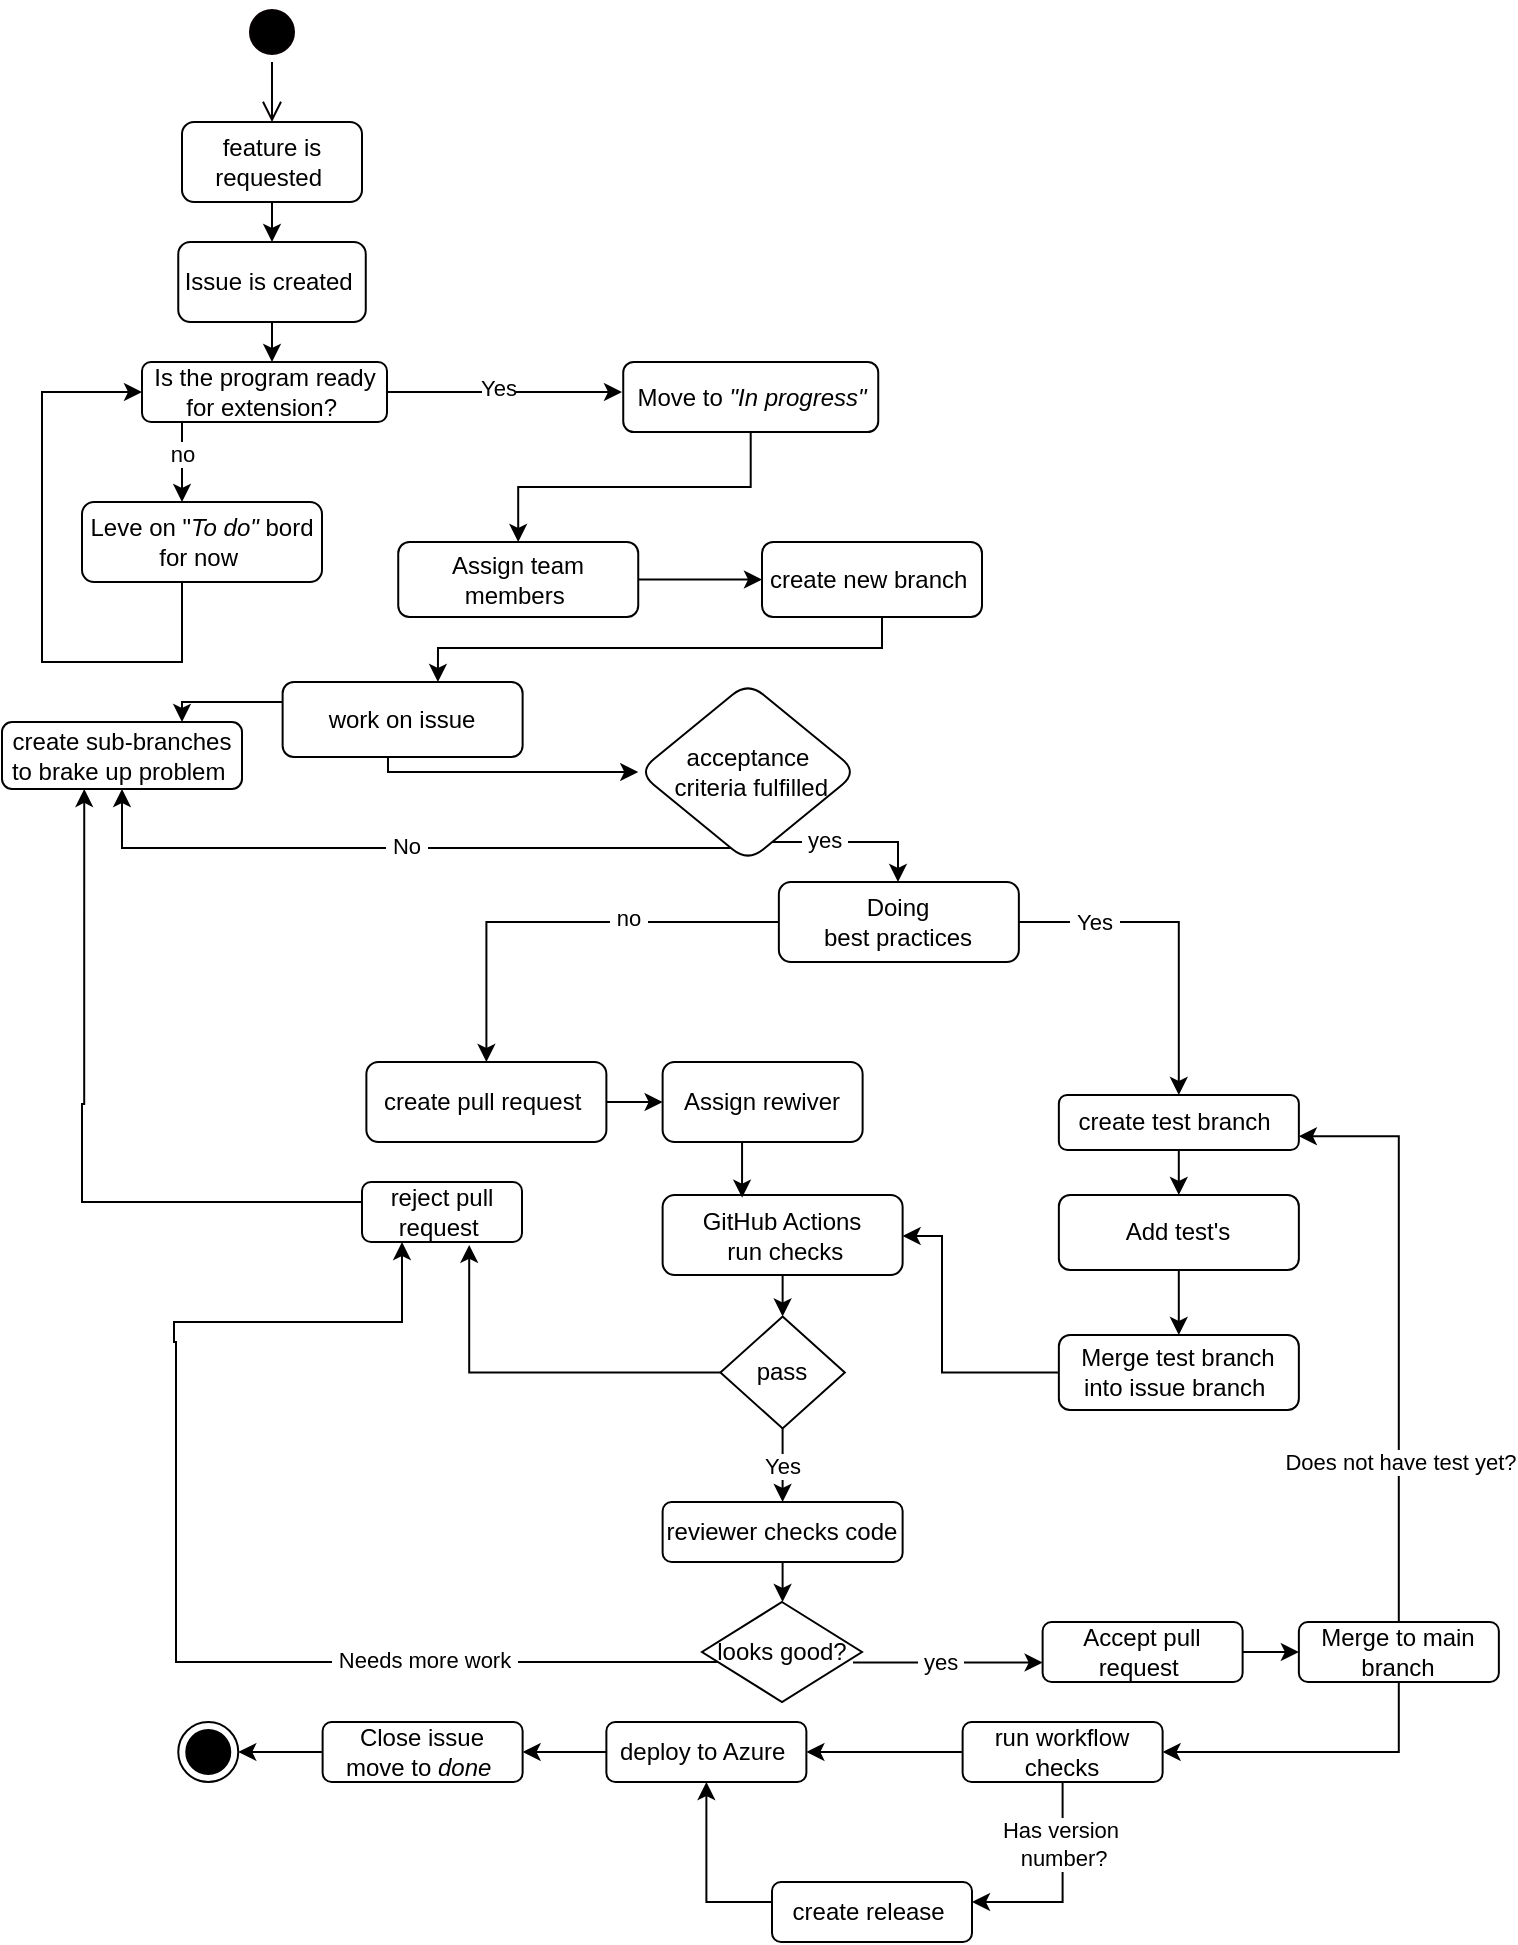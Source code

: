 <mxfile version="25.0.3">
  <diagram name="Page-1" id="btFddj9u0zUwPqEDD4T_">
    <mxGraphModel dx="667" dy="461" grid="1" gridSize="10" guides="1" tooltips="1" connect="1" arrows="1" fold="1" page="1" pageScale="1" pageWidth="827" pageHeight="1169" math="0" shadow="0">
      <root>
        <mxCell id="0" />
        <mxCell id="1" parent="0" />
        <mxCell id="urpMWXQShQDzjycf4EHo-1" value="" style="ellipse;html=1;shape=startState;fillColor=#000000;strokeColor=#080000;" vertex="1" parent="1">
          <mxGeometry x="130" y="80" width="30" height="30" as="geometry" />
        </mxCell>
        <mxCell id="urpMWXQShQDzjycf4EHo-2" value="" style="edgeStyle=orthogonalEdgeStyle;html=1;verticalAlign=bottom;endArrow=open;endSize=8;strokeColor=#050000;rounded=0;entryX=0.5;entryY=0;entryDx=0;entryDy=0;" edge="1" source="urpMWXQShQDzjycf4EHo-1" parent="1" target="urpMWXQShQDzjycf4EHo-3">
          <mxGeometry relative="1" as="geometry">
            <mxPoint x="145" y="150" as="targetPoint" />
          </mxGeometry>
        </mxCell>
        <mxCell id="urpMWXQShQDzjycf4EHo-5" value="" style="edgeStyle=orthogonalEdgeStyle;rounded=0;orthogonalLoop=1;jettySize=auto;html=1;" edge="1" parent="1" source="urpMWXQShQDzjycf4EHo-3" target="urpMWXQShQDzjycf4EHo-4">
          <mxGeometry relative="1" as="geometry">
            <Array as="points">
              <mxPoint x="145" y="210" />
              <mxPoint x="145" y="210" />
            </Array>
          </mxGeometry>
        </mxCell>
        <mxCell id="urpMWXQShQDzjycf4EHo-3" value="feature is requested&amp;nbsp;" style="rounded=1;whiteSpace=wrap;html=1;" vertex="1" parent="1">
          <mxGeometry x="100" y="140" width="90" height="40" as="geometry" />
        </mxCell>
        <mxCell id="urpMWXQShQDzjycf4EHo-9" value="" style="edgeStyle=orthogonalEdgeStyle;rounded=0;orthogonalLoop=1;jettySize=auto;html=1;" edge="1" parent="1" source="urpMWXQShQDzjycf4EHo-4">
          <mxGeometry relative="1" as="geometry">
            <mxPoint x="145" y="260" as="targetPoint" />
            <Array as="points">
              <mxPoint x="145" y="250" />
              <mxPoint x="145" y="250" />
            </Array>
          </mxGeometry>
        </mxCell>
        <mxCell id="urpMWXQShQDzjycf4EHo-4" value="Issue is created&amp;nbsp;" style="whiteSpace=wrap;html=1;rounded=1;" vertex="1" parent="1">
          <mxGeometry x="98.13" y="200" width="93.75" height="40" as="geometry" />
        </mxCell>
        <mxCell id="urpMWXQShQDzjycf4EHo-16" value="" style="edgeStyle=orthogonalEdgeStyle;rounded=0;orthogonalLoop=1;jettySize=auto;html=1;" edge="1" parent="1" source="urpMWXQShQDzjycf4EHo-8" target="urpMWXQShQDzjycf4EHo-15">
          <mxGeometry relative="1" as="geometry">
            <Array as="points">
              <mxPoint x="100" y="310" />
              <mxPoint x="100" y="310" />
            </Array>
          </mxGeometry>
        </mxCell>
        <mxCell id="urpMWXQShQDzjycf4EHo-22" value="no" style="edgeLabel;html=1;align=center;verticalAlign=middle;resizable=0;points=[];" vertex="1" connectable="0" parent="urpMWXQShQDzjycf4EHo-16">
          <mxGeometry x="-0.2" relative="1" as="geometry">
            <mxPoint as="offset" />
          </mxGeometry>
        </mxCell>
        <mxCell id="urpMWXQShQDzjycf4EHo-120" style="edgeStyle=orthogonalEdgeStyle;rounded=0;orthogonalLoop=1;jettySize=auto;html=1;" edge="1" parent="1" source="urpMWXQShQDzjycf4EHo-8">
          <mxGeometry relative="1" as="geometry">
            <mxPoint x="320" y="275" as="targetPoint" />
          </mxGeometry>
        </mxCell>
        <mxCell id="urpMWXQShQDzjycf4EHo-121" value="Yes" style="edgeLabel;html=1;align=center;verticalAlign=middle;resizable=0;points=[];" vertex="1" connectable="0" parent="urpMWXQShQDzjycf4EHo-120">
          <mxGeometry x="-0.076" y="2" relative="1" as="geometry">
            <mxPoint x="1" as="offset" />
          </mxGeometry>
        </mxCell>
        <mxCell id="urpMWXQShQDzjycf4EHo-8" value="Is the program ready for extension?&amp;nbsp;" style="whiteSpace=wrap;html=1;rounded=1;" vertex="1" parent="1">
          <mxGeometry x="80" y="260" width="122.5" height="30" as="geometry" />
        </mxCell>
        <mxCell id="urpMWXQShQDzjycf4EHo-61" style="edgeStyle=orthogonalEdgeStyle;rounded=0;orthogonalLoop=1;jettySize=auto;html=1;entryX=0;entryY=0.5;entryDx=0;entryDy=0;" edge="1" parent="1" source="urpMWXQShQDzjycf4EHo-15" target="urpMWXQShQDzjycf4EHo-8">
          <mxGeometry relative="1" as="geometry">
            <Array as="points">
              <mxPoint x="100" y="410" />
              <mxPoint x="30" y="410" />
              <mxPoint x="30" y="275" />
            </Array>
          </mxGeometry>
        </mxCell>
        <mxCell id="urpMWXQShQDzjycf4EHo-15" value="Leve on &quot;&lt;i&gt;To do&quot;&lt;/i&gt; bord for now&amp;nbsp;" style="whiteSpace=wrap;html=1;rounded=1;" vertex="1" parent="1">
          <mxGeometry x="50" y="330" width="120" height="40" as="geometry" />
        </mxCell>
        <mxCell id="urpMWXQShQDzjycf4EHo-25" value="" style="edgeStyle=orthogonalEdgeStyle;rounded=0;orthogonalLoop=1;jettySize=auto;html=1;" edge="1" parent="1" source="urpMWXQShQDzjycf4EHo-20" target="urpMWXQShQDzjycf4EHo-24">
          <mxGeometry relative="1" as="geometry" />
        </mxCell>
        <mxCell id="urpMWXQShQDzjycf4EHo-20" value="Move to&lt;i&gt;&amp;nbsp;&quot;In progress&quot;&lt;/i&gt;" style="whiteSpace=wrap;html=1;rounded=1;" vertex="1" parent="1">
          <mxGeometry x="320.62" y="260" width="127.5" height="35" as="geometry" />
        </mxCell>
        <mxCell id="urpMWXQShQDzjycf4EHo-31" value="" style="edgeStyle=orthogonalEdgeStyle;rounded=0;orthogonalLoop=1;jettySize=auto;html=1;" edge="1" parent="1" source="urpMWXQShQDzjycf4EHo-24" target="urpMWXQShQDzjycf4EHo-30">
          <mxGeometry relative="1" as="geometry" />
        </mxCell>
        <mxCell id="urpMWXQShQDzjycf4EHo-24" value="Assign team members&amp;nbsp;" style="whiteSpace=wrap;html=1;rounded=1;" vertex="1" parent="1">
          <mxGeometry x="208.12" y="350" width="120" height="37.5" as="geometry" />
        </mxCell>
        <mxCell id="urpMWXQShQDzjycf4EHo-33" value="" style="edgeStyle=orthogonalEdgeStyle;rounded=0;orthogonalLoop=1;jettySize=auto;html=1;exitX=0;exitY=1;exitDx=0;exitDy=0;entryX=0.647;entryY=0;entryDx=0;entryDy=0;entryPerimeter=0;" edge="1" parent="1" target="urpMWXQShQDzjycf4EHo-32">
          <mxGeometry relative="1" as="geometry">
            <mxPoint x="390.31" y="370" as="sourcePoint" />
            <mxPoint x="231.26" y="410.513" as="targetPoint" />
            <Array as="points">
              <mxPoint x="450" y="370" />
              <mxPoint x="450" y="403" />
              <mxPoint x="228" y="403" />
            </Array>
          </mxGeometry>
        </mxCell>
        <mxCell id="urpMWXQShQDzjycf4EHo-30" value="create new branch&amp;nbsp;" style="whiteSpace=wrap;html=1;rounded=1;" vertex="1" parent="1">
          <mxGeometry x="390" y="350" width="110" height="37.5" as="geometry" />
        </mxCell>
        <mxCell id="urpMWXQShQDzjycf4EHo-128" value="" style="edgeStyle=orthogonalEdgeStyle;rounded=0;orthogonalLoop=1;jettySize=auto;html=1;" edge="1" parent="1" source="urpMWXQShQDzjycf4EHo-32" target="urpMWXQShQDzjycf4EHo-34">
          <mxGeometry relative="1" as="geometry">
            <Array as="points">
              <mxPoint x="100" y="430" />
            </Array>
          </mxGeometry>
        </mxCell>
        <mxCell id="urpMWXQShQDzjycf4EHo-134" value="" style="edgeStyle=orthogonalEdgeStyle;rounded=0;orthogonalLoop=1;jettySize=auto;html=1;exitX=0.439;exitY=1.013;exitDx=0;exitDy=0;exitPerimeter=0;entryX=0;entryY=0.5;entryDx=0;entryDy=0;" edge="1" parent="1" source="urpMWXQShQDzjycf4EHo-32" target="urpMWXQShQDzjycf4EHo-133">
          <mxGeometry relative="1" as="geometry">
            <mxPoint x="270.31" y="464.5" as="sourcePoint" />
            <mxPoint x="353.714" y="464.5" as="targetPoint" />
            <Array as="points">
              <mxPoint x="203" y="465" />
            </Array>
          </mxGeometry>
        </mxCell>
        <mxCell id="urpMWXQShQDzjycf4EHo-32" value="work on issue" style="whiteSpace=wrap;html=1;rounded=1;" vertex="1" parent="1">
          <mxGeometry x="150.31" y="420" width="120" height="37.5" as="geometry" />
        </mxCell>
        <mxCell id="urpMWXQShQDzjycf4EHo-34" value="create sub-branches to brake up problem&amp;nbsp;" style="whiteSpace=wrap;html=1;rounded=1;" vertex="1" parent="1">
          <mxGeometry x="10" y="440" width="120" height="33.5" as="geometry" />
        </mxCell>
        <mxCell id="urpMWXQShQDzjycf4EHo-55" value="" style="edgeStyle=orthogonalEdgeStyle;rounded=0;orthogonalLoop=1;jettySize=auto;html=1;exitX=1;exitY=1;exitDx=0;exitDy=0;" edge="1" parent="1" source="urpMWXQShQDzjycf4EHo-133" target="urpMWXQShQDzjycf4EHo-54">
          <mxGeometry relative="1" as="geometry">
            <mxPoint x="388.4" y="483.5" as="sourcePoint" />
            <Array as="points">
              <mxPoint x="388" y="488" />
              <mxPoint x="388" y="500" />
              <mxPoint x="458" y="500" />
            </Array>
          </mxGeometry>
        </mxCell>
        <mxCell id="urpMWXQShQDzjycf4EHo-56" value="&amp;nbsp;yes&amp;nbsp;" style="edgeLabel;html=1;align=center;verticalAlign=middle;resizable=0;points=[];" vertex="1" connectable="0" parent="urpMWXQShQDzjycf4EHo-55">
          <mxGeometry x="-0.193" y="1" relative="1" as="geometry">
            <mxPoint x="17" as="offset" />
          </mxGeometry>
        </mxCell>
        <mxCell id="urpMWXQShQDzjycf4EHo-40" style="edgeStyle=orthogonalEdgeStyle;rounded=0;orthogonalLoop=1;jettySize=auto;html=1;entryX=0.5;entryY=1;entryDx=0;entryDy=0;exitX=0.407;exitY=0.867;exitDx=0;exitDy=0;exitPerimeter=0;" edge="1" parent="1" source="urpMWXQShQDzjycf4EHo-133" target="urpMWXQShQDzjycf4EHo-34">
          <mxGeometry relative="1" as="geometry">
            <mxPoint x="378.95" y="483.162" as="sourcePoint" />
            <mxPoint x="248.43" y="483.988" as="targetPoint" />
            <Array as="points">
              <mxPoint x="385" y="498" />
              <mxPoint x="385" y="490" />
              <mxPoint x="379" y="490" />
              <mxPoint x="379" y="503" />
              <mxPoint x="70" y="503" />
            </Array>
          </mxGeometry>
        </mxCell>
        <mxCell id="urpMWXQShQDzjycf4EHo-41" value="&amp;nbsp;No&amp;nbsp;" style="edgeLabel;html=1;align=center;verticalAlign=middle;resizable=0;points=[];" vertex="1" connectable="0" parent="urpMWXQShQDzjycf4EHo-40">
          <mxGeometry x="0.142" y="-1" relative="1" as="geometry">
            <mxPoint x="9" as="offset" />
          </mxGeometry>
        </mxCell>
        <mxCell id="urpMWXQShQDzjycf4EHo-46" value="" style="edgeStyle=orthogonalEdgeStyle;rounded=0;orthogonalLoop=1;jettySize=auto;html=1;" edge="1" parent="1" source="urpMWXQShQDzjycf4EHo-42" target="urpMWXQShQDzjycf4EHo-45">
          <mxGeometry relative="1" as="geometry" />
        </mxCell>
        <mxCell id="urpMWXQShQDzjycf4EHo-42" value="create test branch&amp;nbsp;" style="whiteSpace=wrap;html=1;rounded=1;" vertex="1" parent="1">
          <mxGeometry x="538.43" y="626.5" width="120" height="27.5" as="geometry" />
        </mxCell>
        <mxCell id="urpMWXQShQDzjycf4EHo-48" value="" style="edgeStyle=orthogonalEdgeStyle;rounded=0;orthogonalLoop=1;jettySize=auto;html=1;" edge="1" parent="1" source="urpMWXQShQDzjycf4EHo-45" target="urpMWXQShQDzjycf4EHo-47">
          <mxGeometry relative="1" as="geometry" />
        </mxCell>
        <mxCell id="urpMWXQShQDzjycf4EHo-45" value="Add test&#39;s" style="whiteSpace=wrap;html=1;rounded=1;" vertex="1" parent="1">
          <mxGeometry x="538.43" y="676.5" width="120" height="37.5" as="geometry" />
        </mxCell>
        <mxCell id="urpMWXQShQDzjycf4EHo-50" value="" style="edgeStyle=orthogonalEdgeStyle;rounded=0;orthogonalLoop=1;jettySize=auto;html=1;" edge="1" parent="1" target="urpMWXQShQDzjycf4EHo-49">
          <mxGeometry relative="1" as="geometry">
            <mxPoint x="588.43" y="765.25" as="sourcePoint" />
            <Array as="points">
              <mxPoint x="480" y="765" />
              <mxPoint x="480" y="697" />
            </Array>
          </mxGeometry>
        </mxCell>
        <mxCell id="urpMWXQShQDzjycf4EHo-47" value="Merge test branch into issue branch&amp;nbsp;" style="whiteSpace=wrap;html=1;rounded=1;" vertex="1" parent="1">
          <mxGeometry x="538.43" y="746.5" width="120" height="37.5" as="geometry" />
        </mxCell>
        <mxCell id="urpMWXQShQDzjycf4EHo-130" style="edgeStyle=orthogonalEdgeStyle;rounded=0;orthogonalLoop=1;jettySize=auto;html=1;exitX=0.5;exitY=1;exitDx=0;exitDy=0;entryX=0.5;entryY=0;entryDx=0;entryDy=0;" edge="1" parent="1" source="urpMWXQShQDzjycf4EHo-49" target="urpMWXQShQDzjycf4EHo-135">
          <mxGeometry relative="1" as="geometry">
            <mxPoint x="400.31" y="730" as="targetPoint" />
          </mxGeometry>
        </mxCell>
        <mxCell id="urpMWXQShQDzjycf4EHo-49" value="GitHub Actions&lt;div&gt;&amp;nbsp;run checks&lt;/div&gt;" style="whiteSpace=wrap;html=1;rounded=1;" vertex="1" parent="1">
          <mxGeometry x="340.31" y="676.5" width="120" height="40" as="geometry" />
        </mxCell>
        <mxCell id="urpMWXQShQDzjycf4EHo-57" style="edgeStyle=orthogonalEdgeStyle;rounded=0;orthogonalLoop=1;jettySize=auto;html=1;" edge="1" parent="1" source="urpMWXQShQDzjycf4EHo-54" target="urpMWXQShQDzjycf4EHo-42">
          <mxGeometry relative="1" as="geometry" />
        </mxCell>
        <mxCell id="urpMWXQShQDzjycf4EHo-58" value="&amp;nbsp;Yes&amp;nbsp;" style="edgeLabel;html=1;align=center;verticalAlign=middle;resizable=0;points=[];" vertex="1" connectable="0" parent="urpMWXQShQDzjycf4EHo-57">
          <mxGeometry x="-0.552" relative="1" as="geometry">
            <mxPoint as="offset" />
          </mxGeometry>
        </mxCell>
        <mxCell id="urpMWXQShQDzjycf4EHo-60" value="" style="edgeStyle=orthogonalEdgeStyle;rounded=0;orthogonalLoop=1;jettySize=auto;html=1;" edge="1" parent="1" source="urpMWXQShQDzjycf4EHo-54" target="urpMWXQShQDzjycf4EHo-59">
          <mxGeometry relative="1" as="geometry" />
        </mxCell>
        <mxCell id="urpMWXQShQDzjycf4EHo-71" value="&amp;nbsp;no&amp;nbsp;" style="edgeLabel;html=1;align=center;verticalAlign=middle;resizable=0;points=[];" vertex="1" connectable="0" parent="urpMWXQShQDzjycf4EHo-60">
          <mxGeometry x="-0.297" y="-2" relative="1" as="geometry">
            <mxPoint as="offset" />
          </mxGeometry>
        </mxCell>
        <mxCell id="urpMWXQShQDzjycf4EHo-54" value="Doing&lt;div&gt;&amp;nbsp;best practices&amp;nbsp;&lt;/div&gt;" style="whiteSpace=wrap;html=1;rounded=1;" vertex="1" parent="1">
          <mxGeometry x="398.43" y="520" width="120" height="40" as="geometry" />
        </mxCell>
        <mxCell id="urpMWXQShQDzjycf4EHo-64" value="" style="edgeStyle=orthogonalEdgeStyle;rounded=0;orthogonalLoop=1;jettySize=auto;html=1;" edge="1" parent="1" source="urpMWXQShQDzjycf4EHo-59" target="urpMWXQShQDzjycf4EHo-63">
          <mxGeometry relative="1" as="geometry" />
        </mxCell>
        <mxCell id="urpMWXQShQDzjycf4EHo-59" value="create pull request&amp;nbsp;" style="whiteSpace=wrap;html=1;rounded=1;" vertex="1" parent="1">
          <mxGeometry x="192.19" y="610" width="120" height="40" as="geometry" />
        </mxCell>
        <mxCell id="urpMWXQShQDzjycf4EHo-63" value="Assign rewiver" style="whiteSpace=wrap;html=1;rounded=1;" vertex="1" parent="1">
          <mxGeometry x="340.31" y="610" width="100" height="40" as="geometry" />
        </mxCell>
        <mxCell id="urpMWXQShQDzjycf4EHo-70" style="edgeStyle=orthogonalEdgeStyle;rounded=0;orthogonalLoop=1;jettySize=auto;html=1;entryX=0.331;entryY=0.033;entryDx=0;entryDy=0;entryPerimeter=0;" edge="1" parent="1" source="urpMWXQShQDzjycf4EHo-63" target="urpMWXQShQDzjycf4EHo-49">
          <mxGeometry relative="1" as="geometry">
            <Array as="points">
              <mxPoint x="380" y="630" />
            </Array>
          </mxGeometry>
        </mxCell>
        <mxCell id="urpMWXQShQDzjycf4EHo-95" value="Yes" style="edgeStyle=orthogonalEdgeStyle;rounded=0;orthogonalLoop=1;jettySize=auto;html=1;" edge="1" parent="1" source="urpMWXQShQDzjycf4EHo-135" target="urpMWXQShQDzjycf4EHo-94">
          <mxGeometry relative="1" as="geometry">
            <mxPoint x="400.31" y="760" as="sourcePoint" />
          </mxGeometry>
        </mxCell>
        <mxCell id="urpMWXQShQDzjycf4EHo-79" value="reject pull request&amp;nbsp;" style="rounded=1;whiteSpace=wrap;html=1;" vertex="1" parent="1">
          <mxGeometry x="190" y="670" width="80" height="30" as="geometry" />
        </mxCell>
        <mxCell id="urpMWXQShQDzjycf4EHo-92" style="edgeStyle=orthogonalEdgeStyle;rounded=0;orthogonalLoop=1;jettySize=auto;html=1;entryX=0.344;entryY=0.957;entryDx=0;entryDy=0;entryPerimeter=0;exitX=0;exitY=0.5;exitDx=0;exitDy=0;" edge="1" parent="1" source="urpMWXQShQDzjycf4EHo-79">
          <mxGeometry relative="1" as="geometry">
            <mxPoint x="110" y="660" as="sourcePoint" />
            <mxPoint x="51.12" y="473.498" as="targetPoint" />
            <Array as="points">
              <mxPoint x="190" y="680" />
              <mxPoint x="50" y="680" />
              <mxPoint x="50" y="631" />
              <mxPoint x="51" y="631" />
            </Array>
          </mxGeometry>
        </mxCell>
        <mxCell id="urpMWXQShQDzjycf4EHo-97" value="" style="edgeStyle=orthogonalEdgeStyle;rounded=0;orthogonalLoop=1;jettySize=auto;html=1;" edge="1" parent="1" source="urpMWXQShQDzjycf4EHo-94">
          <mxGeometry relative="1" as="geometry">
            <mxPoint x="400" y="880" as="targetPoint" />
          </mxGeometry>
        </mxCell>
        <mxCell id="urpMWXQShQDzjycf4EHo-94" value="reviewer checks code" style="whiteSpace=wrap;html=1;rounded=1;" vertex="1" parent="1">
          <mxGeometry x="340.31" y="830" width="120" height="30" as="geometry" />
        </mxCell>
        <mxCell id="urpMWXQShQDzjycf4EHo-102" style="edgeStyle=orthogonalEdgeStyle;rounded=0;orthogonalLoop=1;jettySize=auto;html=1;entryX=0.25;entryY=1;entryDx=0;entryDy=0;" edge="1" parent="1" source="urpMWXQShQDzjycf4EHo-138" target="urpMWXQShQDzjycf4EHo-79">
          <mxGeometry relative="1" as="geometry">
            <mxPoint x="196" y="720" as="targetPoint" />
            <mxPoint x="350.31" y="905" as="sourcePoint" />
            <Array as="points">
              <mxPoint x="97" y="910" />
              <mxPoint x="97" y="750" />
              <mxPoint x="96" y="750" />
              <mxPoint x="96" y="740" />
              <mxPoint x="210" y="740" />
            </Array>
          </mxGeometry>
        </mxCell>
        <mxCell id="urpMWXQShQDzjycf4EHo-103" value="&amp;nbsp;Needs more work&amp;nbsp;" style="edgeLabel;html=1;align=center;verticalAlign=middle;resizable=0;points=[];" vertex="1" connectable="0" parent="urpMWXQShQDzjycf4EHo-102">
          <mxGeometry x="-0.428" y="-1" relative="1" as="geometry">
            <mxPoint x="23" as="offset" />
          </mxGeometry>
        </mxCell>
        <mxCell id="urpMWXQShQDzjycf4EHo-105" value="" style="edgeStyle=orthogonalEdgeStyle;rounded=0;orthogonalLoop=1;jettySize=auto;html=1;exitX=0.944;exitY=0.605;exitDx=0;exitDy=0;exitPerimeter=0;" edge="1" parent="1" source="urpMWXQShQDzjycf4EHo-138" target="urpMWXQShQDzjycf4EHo-104">
          <mxGeometry relative="1" as="geometry">
            <mxPoint x="450.31" y="905" as="sourcePoint" />
            <Array as="points">
              <mxPoint x="510" y="910" />
              <mxPoint x="510" y="910" />
            </Array>
          </mxGeometry>
        </mxCell>
        <mxCell id="urpMWXQShQDzjycf4EHo-106" value="&amp;nbsp;yes&amp;nbsp;" style="edgeLabel;html=1;align=center;verticalAlign=middle;resizable=0;points=[];" vertex="1" connectable="0" parent="urpMWXQShQDzjycf4EHo-105">
          <mxGeometry x="-0.092" y="1" relative="1" as="geometry">
            <mxPoint as="offset" />
          </mxGeometry>
        </mxCell>
        <mxCell id="urpMWXQShQDzjycf4EHo-108" value="" style="edgeStyle=orthogonalEdgeStyle;rounded=0;orthogonalLoop=1;jettySize=auto;html=1;" edge="1" parent="1" source="urpMWXQShQDzjycf4EHo-104" target="urpMWXQShQDzjycf4EHo-107">
          <mxGeometry relative="1" as="geometry" />
        </mxCell>
        <mxCell id="urpMWXQShQDzjycf4EHo-104" value="Accept pull request&amp;nbsp;" style="whiteSpace=wrap;html=1;rounded=1;" vertex="1" parent="1">
          <mxGeometry x="530.31" y="890" width="100" height="30" as="geometry" />
        </mxCell>
        <mxCell id="urpMWXQShQDzjycf4EHo-110" value="" style="edgeStyle=orthogonalEdgeStyle;rounded=0;orthogonalLoop=1;jettySize=auto;html=1;" edge="1" parent="1" source="urpMWXQShQDzjycf4EHo-107" target="urpMWXQShQDzjycf4EHo-109">
          <mxGeometry relative="1" as="geometry">
            <Array as="points">
              <mxPoint x="708" y="955" />
            </Array>
          </mxGeometry>
        </mxCell>
        <mxCell id="urpMWXQShQDzjycf4EHo-126" style="edgeStyle=orthogonalEdgeStyle;rounded=0;orthogonalLoop=1;jettySize=auto;html=1;entryX=1;entryY=0.75;entryDx=0;entryDy=0;" edge="1" parent="1" source="urpMWXQShQDzjycf4EHo-107" target="urpMWXQShQDzjycf4EHo-42">
          <mxGeometry relative="1" as="geometry" />
        </mxCell>
        <mxCell id="urpMWXQShQDzjycf4EHo-127" value="Does not have test yet?" style="edgeLabel;html=1;align=center;verticalAlign=middle;resizable=0;points=[];" vertex="1" connectable="0" parent="urpMWXQShQDzjycf4EHo-126">
          <mxGeometry x="-0.501" y="-3" relative="1" as="geometry">
            <mxPoint x="-3" y="-7" as="offset" />
          </mxGeometry>
        </mxCell>
        <mxCell id="urpMWXQShQDzjycf4EHo-107" value="Merge to main branch" style="whiteSpace=wrap;html=1;rounded=1;" vertex="1" parent="1">
          <mxGeometry x="658.43" y="890" width="100" height="30" as="geometry" />
        </mxCell>
        <mxCell id="urpMWXQShQDzjycf4EHo-112" value="" style="edgeStyle=orthogonalEdgeStyle;rounded=0;orthogonalLoop=1;jettySize=auto;html=1;" edge="1" parent="1" source="urpMWXQShQDzjycf4EHo-109" target="urpMWXQShQDzjycf4EHo-111">
          <mxGeometry relative="1" as="geometry">
            <Array as="points">
              <mxPoint x="460" y="955" />
              <mxPoint x="460" y="955" />
            </Array>
          </mxGeometry>
        </mxCell>
        <mxCell id="urpMWXQShQDzjycf4EHo-115" value="" style="edgeStyle=orthogonalEdgeStyle;rounded=0;orthogonalLoop=1;jettySize=auto;html=1;" edge="1" parent="1" source="urpMWXQShQDzjycf4EHo-109" target="urpMWXQShQDzjycf4EHo-114">
          <mxGeometry relative="1" as="geometry">
            <Array as="points">
              <mxPoint x="540.31" y="1030" />
            </Array>
          </mxGeometry>
        </mxCell>
        <mxCell id="urpMWXQShQDzjycf4EHo-117" value="Has version&lt;div&gt;&amp;nbsp;number?&lt;/div&gt;" style="edgeLabel;html=1;align=center;verticalAlign=middle;resizable=0;points=[];" vertex="1" connectable="0" parent="urpMWXQShQDzjycf4EHo-115">
          <mxGeometry x="-0.76" y="-1" relative="1" as="geometry">
            <mxPoint x="-1" y="18" as="offset" />
          </mxGeometry>
        </mxCell>
        <mxCell id="urpMWXQShQDzjycf4EHo-109" value="run workflow checks" style="whiteSpace=wrap;html=1;rounded=1;" vertex="1" parent="1">
          <mxGeometry x="490.31" y="940" width="100" height="30" as="geometry" />
        </mxCell>
        <mxCell id="urpMWXQShQDzjycf4EHo-123" value="" style="edgeStyle=orthogonalEdgeStyle;rounded=0;orthogonalLoop=1;jettySize=auto;html=1;" edge="1" parent="1" source="urpMWXQShQDzjycf4EHo-111" target="urpMWXQShQDzjycf4EHo-122">
          <mxGeometry relative="1" as="geometry" />
        </mxCell>
        <mxCell id="urpMWXQShQDzjycf4EHo-111" value="deploy to Azure&amp;nbsp;" style="whiteSpace=wrap;html=1;rounded=1;" vertex="1" parent="1">
          <mxGeometry x="312.19" y="940" width="100" height="30" as="geometry" />
        </mxCell>
        <mxCell id="urpMWXQShQDzjycf4EHo-116" style="edgeStyle=orthogonalEdgeStyle;rounded=0;orthogonalLoop=1;jettySize=auto;html=1;entryX=0.5;entryY=1;entryDx=0;entryDy=0;" edge="1" parent="1" source="urpMWXQShQDzjycf4EHo-114" target="urpMWXQShQDzjycf4EHo-111">
          <mxGeometry relative="1" as="geometry">
            <Array as="points">
              <mxPoint x="362" y="1030" />
            </Array>
          </mxGeometry>
        </mxCell>
        <mxCell id="urpMWXQShQDzjycf4EHo-114" value="create release&amp;nbsp;" style="whiteSpace=wrap;html=1;rounded=1;" vertex="1" parent="1">
          <mxGeometry x="395" y="1020" width="100" height="30" as="geometry" />
        </mxCell>
        <mxCell id="urpMWXQShQDzjycf4EHo-118" value="" style="ellipse;html=1;shape=endState;fillColor=#000000;strokeColor=#030000;" vertex="1" parent="1">
          <mxGeometry x="98.13" y="940" width="30" height="30" as="geometry" />
        </mxCell>
        <mxCell id="urpMWXQShQDzjycf4EHo-124" style="edgeStyle=orthogonalEdgeStyle;rounded=0;orthogonalLoop=1;jettySize=auto;html=1;entryX=1;entryY=0.5;entryDx=0;entryDy=0;" edge="1" parent="1" source="urpMWXQShQDzjycf4EHo-122" target="urpMWXQShQDzjycf4EHo-118">
          <mxGeometry relative="1" as="geometry" />
        </mxCell>
        <mxCell id="urpMWXQShQDzjycf4EHo-122" value="Close issue&lt;div&gt;move to &lt;i&gt;done&lt;/i&gt;&amp;nbsp;&lt;/div&gt;" style="whiteSpace=wrap;html=1;rounded=1;" vertex="1" parent="1">
          <mxGeometry x="170.31" y="940" width="100" height="30" as="geometry" />
        </mxCell>
        <mxCell id="urpMWXQShQDzjycf4EHo-133" value="acceptance&lt;div&gt;&amp;nbsp; criteria fulfilled&amp;nbsp;&lt;/div&gt;" style="rhombus;whiteSpace=wrap;html=1;rounded=1;" vertex="1" parent="1">
          <mxGeometry x="328.12" y="420" width="109.69" height="90" as="geometry" />
        </mxCell>
        <mxCell id="urpMWXQShQDzjycf4EHo-136" value="" style="edgeStyle=orthogonalEdgeStyle;rounded=0;orthogonalLoop=1;jettySize=auto;html=1;" edge="1" parent="1" target="urpMWXQShQDzjycf4EHo-135">
          <mxGeometry relative="1" as="geometry">
            <mxPoint x="400.31" y="760" as="sourcePoint" />
            <mxPoint x="400" y="820" as="targetPoint" />
          </mxGeometry>
        </mxCell>
        <mxCell id="urpMWXQShQDzjycf4EHo-135" value="pass" style="rhombus;whiteSpace=wrap;html=1;" vertex="1" parent="1">
          <mxGeometry x="369.21" y="737.25" width="62.19" height="56" as="geometry" />
        </mxCell>
        <mxCell id="urpMWXQShQDzjycf4EHo-137" style="edgeStyle=orthogonalEdgeStyle;rounded=0;orthogonalLoop=1;jettySize=auto;html=1;entryX=0.67;entryY=1.048;entryDx=0;entryDy=0;entryPerimeter=0;" edge="1" parent="1" source="urpMWXQShQDzjycf4EHo-135" target="urpMWXQShQDzjycf4EHo-79">
          <mxGeometry relative="1" as="geometry" />
        </mxCell>
        <mxCell id="urpMWXQShQDzjycf4EHo-138" value="looks good?" style="rhombus;whiteSpace=wrap;html=1;" vertex="1" parent="1">
          <mxGeometry x="360" y="880" width="80" height="50" as="geometry" />
        </mxCell>
      </root>
    </mxGraphModel>
  </diagram>
</mxfile>
